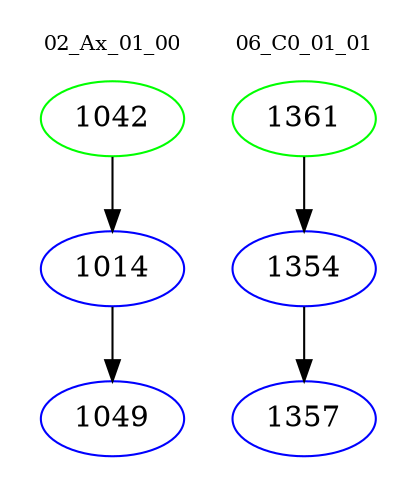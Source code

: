 digraph{
subgraph cluster_0 {
color = white
label = "02_Ax_01_00";
fontsize=10;
T0_1042 [label="1042", color="green"]
T0_1042 -> T0_1014 [color="black"]
T0_1014 [label="1014", color="blue"]
T0_1014 -> T0_1049 [color="black"]
T0_1049 [label="1049", color="blue"]
}
subgraph cluster_1 {
color = white
label = "06_C0_01_01";
fontsize=10;
T1_1361 [label="1361", color="green"]
T1_1361 -> T1_1354 [color="black"]
T1_1354 [label="1354", color="blue"]
T1_1354 -> T1_1357 [color="black"]
T1_1357 [label="1357", color="blue"]
}
}
